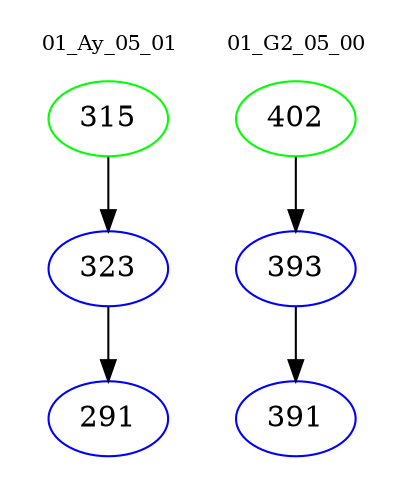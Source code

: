 digraph{
subgraph cluster_0 {
color = white
label = "01_Ay_05_01";
fontsize=10;
T0_315 [label="315", color="green"]
T0_315 -> T0_323 [color="black"]
T0_323 [label="323", color="blue"]
T0_323 -> T0_291 [color="black"]
T0_291 [label="291", color="blue"]
}
subgraph cluster_1 {
color = white
label = "01_G2_05_00";
fontsize=10;
T1_402 [label="402", color="green"]
T1_402 -> T1_393 [color="black"]
T1_393 [label="393", color="blue"]
T1_393 -> T1_391 [color="black"]
T1_391 [label="391", color="blue"]
}
}
